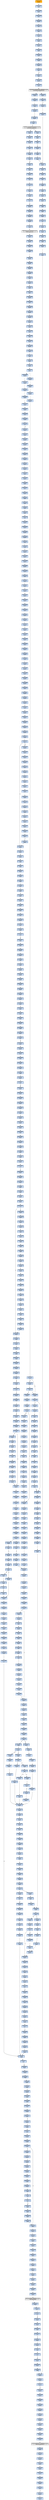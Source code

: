 strict digraph G {
	graph [bgcolor=transparent,
		name=G
	];
	node [color=lightsteelblue,
		fillcolor=lightsteelblue,
		shape=rectangle,
		style=filled
	];
	"0x0042a001"	[color=lightgrey,
		fillcolor=orange,
		label="0x0042a001
pusha"];
	"0x0042a002"	[label="0x0042a002
call"];
	"0x0042a001" -> "0x0042a002"	[color="#000000"];
	"0x0042a00a"	[label="0x0042a00a
popl"];
	"0x0042a002" -> "0x0042a00a"	[color="#000000"];
	"0x0042a00b"	[label="0x0042a00b
incl"];
	"0x0042a00a" -> "0x0042a00b"	[color="#000000"];
	"0x0042a00c"	[label="0x0042a00c
pushl"];
	"0x0042a00b" -> "0x0042a00c"	[color="#000000"];
	"0x0042a00d"	[label="0x0042a00d
ret"];
	"0x0042a00c" -> "0x0042a00d"	[color="#000000"];
	"0x0042a008"	[label="0x0042a008
jmp"];
	"0x0042a00d" -> "0x0042a008"	[color="#000000"];
	"0x0042a00e"	[label="0x0042a00e
call"];
	"0x0042a008" -> "0x0042a00e"	[color="#000000"];
	"0x0042a014"	[label="0x0042a014
popl"];
	"0x0042a00e" -> "0x0042a014"	[color="#000000"];
	"0x0042a015"	[label="0x0042a015
movl"];
	"0x0042a014" -> "0x0042a015"	[color="#000000"];
	"0x0042a01a"	[label="0x0042a01a
addl"];
	"0x0042a015" -> "0x0042a01a"	[color="#000000"];
	"0x0042a01c"	[label="0x0042a01c
subl"];
	"0x0042a01a" -> "0x0042a01c"	[color="#000000"];
	"0x0042a022"	[label="0x0042a022
cmpl"];
	"0x0042a01c" -> "0x0042a022"	[color="#000000"];
	"0x0042a029"	[label="0x0042a029
movl"];
	"0x0042a022" -> "0x0042a029"	[color="#000000"];
	"0x0042a02f"	[label="0x0042a02f
jne"];
	"0x0042a029" -> "0x0042a02f"	[color="#000000"];
	"0x0042a035"	[label="0x0042a035
leal"];
	"0x0042a02f" -> "0x0042a035"	[color="#000000",
		label=F];
	"0x0042a03b"	[label="0x0042a03b
pushl"];
	"0x0042a035" -> "0x0042a03b"	[color="#000000"];
	"0x0042a03c"	[label="0x0042a03c
call"];
	"0x0042a03b" -> "0x0042a03c"	[color="#000000"];
	GETMODULEHANDLEA_KERNEL32_DLL	[color=lightgrey,
		fillcolor=lightgrey,
		label="GETMODULEHANDLEA_KERNEL32_DLL
GETMODULEHANDLEA"];
	"0x0042a03c" -> GETMODULEHANDLEA_KERNEL32_DLL	[color="#000000"];
	"0x0042a042"	[label="0x0042a042
movl"];
	GETMODULEHANDLEA_KERNEL32_DLL -> "0x0042a042"	[color="#000000"];
	"0x0042a287"	[label="0x0042a287
testl"];
	GETMODULEHANDLEA_KERNEL32_DLL -> "0x0042a287"	[color="#000000"];
	"0x0042a048"	[label="0x0042a048
movl"];
	"0x0042a042" -> "0x0042a048"	[color="#000000"];
	"0x0042a04a"	[label="0x0042a04a
leal"];
	"0x0042a048" -> "0x0042a04a"	[color="#000000"];
	"0x0042a04d"	[label="0x0042a04d
pushl"];
	"0x0042a04a" -> "0x0042a04d"	[color="#000000"];
	"0x0042a04e"	[label="0x0042a04e
pushl"];
	"0x0042a04d" -> "0x0042a04e"	[color="#000000"];
	"0x0042a04f"	[label="0x0042a04f
call"];
	"0x0042a04e" -> "0x0042a04f"	[color="#000000"];
	GETPROCADDRESS_KERNEL32_DLL	[color=lightgrey,
		fillcolor=lightgrey,
		label="GETPROCADDRESS_KERNEL32_DLL
GETPROCADDRESS"];
	"0x0042a04f" -> GETPROCADDRESS_KERNEL32_DLL	[color="#000000"];
	"0x0042a055"	[label="0x0042a055
stosl"];
	GETPROCADDRESS_KERNEL32_DLL -> "0x0042a055"	[color="#000000"];
	"0x0042a2ee"	[label="0x0042a2ee
testl"];
	GETPROCADDRESS_KERNEL32_DLL -> "0x0042a2ee"	[color="#000000"];
	"0x0042a056"	[label="0x0042a056
movb"];
	"0x0042a055" -> "0x0042a056"	[color="#000000"];
	"0x0042a058"	[label="0x0042a058
scasb"];
	"0x0042a056" -> "0x0042a058"	[color="#000000"];
	"0x0042a059"	[label="0x0042a059
jne"];
	"0x0042a058" -> "0x0042a059"	[color="#000000"];
	"0x0042a05b"	[label="0x0042a05b
cmpb"];
	"0x0042a059" -> "0x0042a05b"	[color="#000000",
		label=F];
	"0x0042a05d"	[label="0x0042a05d
jne"];
	"0x0042a05b" -> "0x0042a05d"	[color="#000000"];
	"0x0042a05f"	[label="0x0042a05f
leal"];
	"0x0042a05d" -> "0x0042a05f"	[color="#000000",
		label=F];
	"0x0042a062"	[label="0x0042a062
jmp"];
	"0x0042a05f" -> "0x0042a062"	[color="#000000"];
	"0x0042a08d"	[label="0x0042a08d
movl"];
	"0x0042a062" -> "0x0042a08d"	[color="#000000"];
	"0x0042a093"	[label="0x0042a093
orl"];
	"0x0042a08d" -> "0x0042a093"	[color="#000000"];
	"0x0042a095"	[label="0x0042a095
je"];
	"0x0042a093" -> "0x0042a095"	[color="#000000"];
	"0x0042a0a1"	[label="0x0042a0a1
leal"];
	"0x0042a095" -> "0x0042a0a1"	[color="#000000",
		label=T];
	"0x0042a0a7"	[label="0x0042a0a7
cmpl"];
	"0x0042a0a1" -> "0x0042a0a7"	[color="#000000"];
	"0x0042a0aa"	[label="0x0042a0aa
je"];
	"0x0042a0a7" -> "0x0042a0aa"	[color="#000000"];
	"0x0042a0b0"	[label="0x0042a0b0
pushl"];
	"0x0042a0aa" -> "0x0042a0b0"	[color="#000000",
		label=F];
	"0x0042a0b2"	[label="0x0042a0b2
pushl"];
	"0x0042a0b0" -> "0x0042a0b2"	[color="#000000"];
	"0x0042a0b7"	[label="0x0042a0b7
pushl"];
	"0x0042a0b2" -> "0x0042a0b7"	[color="#000000"];
	"0x0042a0bc"	[label="0x0042a0bc
pushl"];
	"0x0042a0b7" -> "0x0042a0bc"	[color="#000000"];
	"0x0042a0be"	[label="0x0042a0be
call"];
	"0x0042a0bc" -> "0x0042a0be"	[color="#000000"];
	VIRTUALALLOC_KERNEL32_DLL	[color=lightgrey,
		fillcolor=lightgrey,
		label="VIRTUALALLOC_KERNEL32_DLL
VIRTUALALLOC"];
	"0x0042a0be" -> VIRTUALALLOC_KERNEL32_DLL	[color="#000000"];
	"0x0042a0e2"	[label="0x0042a0e2
movl"];
	VIRTUALALLOC_KERNEL32_DLL -> "0x0042a0e2"	[color="#000000"];
	"0x0042a0e8"	[label="0x0042a0e8
pushl"];
	"0x0042a0e2" -> "0x0042a0e8"	[color="#000000"];
	"0x0042a0e9"	[label="0x0042a0e9
movl"];
	"0x0042a0e8" -> "0x0042a0e9"	[color="#000000"];
	"0x0042a0eb"	[label="0x0042a0eb
addl"];
	"0x0042a0e9" -> "0x0042a0eb"	[color="#000000"];
	"0x0042a0f1"	[label="0x0042a0f1
pushl"];
	"0x0042a0eb" -> "0x0042a0f1"	[color="#000000"];
	"0x0042a0f7"	[label="0x0042a0f7
pushl"];
	"0x0042a0f1" -> "0x0042a0f7"	[color="#000000"];
	"0x0042a0fa"	[label="0x0042a0fa
pushl"];
	"0x0042a0f7" -> "0x0042a0fa"	[color="#000000"];
	"0x0042a0fb"	[label="0x0042a0fb
pushl"];
	"0x0042a0fa" -> "0x0042a0fb"	[color="#000000"];
	"0x0042a0fc"	[label="0x0042a0fc
call"];
	"0x0042a0fb" -> "0x0042a0fc"	[color="#000000"];
	"0x0042a6c8"	[label="0x0042a6c8
movl"];
	"0x0042a0fc" -> "0x0042a6c8"	[color="#000000"];
	"0x0042a6cc"	[label="0x0042a6cc
subl"];
	"0x0042a6c8" -> "0x0042a6cc"	[color="#000000"];
	"0x0042a6d2"	[label="0x0042a6d2
leal"];
	"0x0042a6cc" -> "0x0042a6d2"	[color="#000000"];
	"0x0042a6d6"	[label="0x0042a6d6
pushl"];
	"0x0042a6d2" -> "0x0042a6d6"	[color="#000000"];
	"0x0042a6d7"	[label="0x0042a6d7
call"];
	"0x0042a6d6" -> "0x0042a6d7"	[color="#000000"];
	"0x0042aa84"	[label="0x0042aa84
pushl"];
	"0x0042a6d7" -> "0x0042aa84"	[color="#000000"];
	"0x0042aa85"	[label="0x0042aa85
pushl"];
	"0x0042aa84" -> "0x0042aa85"	[color="#000000"];
	"0x0042aa86"	[label="0x0042aa86
pushl"];
	"0x0042aa85" -> "0x0042aa86"	[color="#000000"];
	"0x0042aa87"	[label="0x0042aa87
movl"];
	"0x0042aa86" -> "0x0042aa87"	[color="#000000"];
	"0x0042aa89"	[label="0x0042aa89
xorl"];
	"0x0042aa87" -> "0x0042aa89"	[color="#000000"];
	"0x0042aa8b"	[label="0x0042aa8b
xorl"];
	"0x0042aa89" -> "0x0042aa8b"	[color="#000000"];
	"0x0042aa8d"	[label="0x0042aa8d
leal"];
	"0x0042aa8b" -> "0x0042aa8d"	[color="#000000"];
	"0x0042aa93"	[label="0x0042aa93
movl"];
	"0x0042aa8d" -> "0x0042aa93"	[color="#000000"];
	"0x0042aa95"	[label="0x0042aa95
pushl"];
	"0x0042aa93" -> "0x0042aa95"	[color="#000000"];
	"0x0042aa96"	[label="0x0042aa96
call"];
	"0x0042aa95" -> "0x0042aa96"	[color="#000000"];
	"0x0042acf2"	[label="0x0042acf2
call"];
	"0x0042aa96" -> "0x0042acf2"	[color="#000000"];
	"0x0042acf8"	[label="0x0042acf8
popl"];
	"0x0042acf2" -> "0x0042acf8"	[color="#000000"];
	"0x0042acf9"	[label="0x0042acf9
subl"];
	"0x0042acf8" -> "0x0042acf9"	[color="#000000"];
	"0x0042acff"	[label="0x0042acff
ret"];
	"0x0042acf9" -> "0x0042acff"	[color="#000000"];
	"0x0042aa9b"	[label="0x0042aa9b
movb"];
	"0x0042acff" -> "0x0042aa9b"	[color="#000000"];
	"0x0042ae18"	[label="0x0042ae18
movb"];
	"0x0042acff" -> "0x0042ae18"	[color="#000000"];
	"0x0042aaa2"	[label="0x0042aaa2
popl"];
	"0x0042aa9b" -> "0x0042aaa2"	[color="#000000"];
	"0x0042aaa3"	[label="0x0042aaa3
movl"];
	"0x0042aaa2" -> "0x0042aaa3"	[color="#000000"];
	"0x0042aaa8"	[label="0x0042aaa8
addl"];
	"0x0042aaa3" -> "0x0042aaa8"	[color="#000000"];
	"0x0042aaab"	[label="0x0042aaab
shll"];
	"0x0042aaa8" -> "0x0042aaab"	[color="#000000"];
	"0x0042aaad"	[label="0x0042aaad
addl"];
	"0x0042aaab" -> "0x0042aaad"	[color="#000000"];
	"0x0042aaaf"	[label="0x0042aaaf
incl"];
	"0x0042aaad" -> "0x0042aaaf"	[color="#000000"];
	"0x0042aab0"	[label="0x0042aab0
cmpl"];
	"0x0042aaaf" -> "0x0042aab0"	[color="#000000"];
	"0x0042aab3"	[label="0x0042aab3
jb"];
	"0x0042aab0" -> "0x0042aab3"	[color="#000000"];
	"0x0042aab5"	[label="0x0042aab5
movl"];
	"0x0042aab3" -> "0x0042aab5"	[color="#000000",
		label=F];
	"0x0042aab9"	[label="0x0042aab9
leal"];
	"0x0042aab5" -> "0x0042aab9"	[color="#000000"];
	"0x0042aabc"	[label="0x0042aabc
pushl"];
	"0x0042aab9" -> "0x0042aabc"	[color="#000000"];
	"0x0042aabd"	[label="0x0042aabd
pushl"];
	"0x0042aabc" -> "0x0042aabd"	[color="#000000"];
	"0x0042aac2"	[label="0x0042aac2
call"];
	"0x0042aabd" -> "0x0042aac2"	[color="#000000"];
	"0x0042a80f"	[label="0x0042a80f
movl"];
	"0x0042aac2" -> "0x0042a80f"	[color="#000000"];
	"0x0042a813"	[label="0x0042a813
movl"];
	"0x0042a80f" -> "0x0042a813"	[color="#000000"];
	"0x0042a817"	[label="0x0042a817
movl"];
	"0x0042a813" -> "0x0042a817"	[color="#000000"];
	"0x0042a81d"	[label="0x0042a81d
movl"];
	"0x0042a817" -> "0x0042a81d"	[color="#000000"];
	"0x0042a823"	[label="0x0042a823
leal"];
	"0x0042a81d" -> "0x0042a823"	[color="#000000"];
	"0x0042a826"	[label="0x0042a826
movl"];
	"0x0042a823" -> "0x0042a826"	[color="#000000"];
	"0x0042a82c"	[label="0x0042a82c
addl"];
	"0x0042a826" -> "0x0042a82c"	[color="#000000"];
	"0x0042a831"	[label="0x0042a831
ret"];
	"0x0042a82c" -> "0x0042a831"	[color="#000000"];
	"0x0042aaf1"	[label="0x0042aaf1
movl"];
	"0x0042a831" -> "0x0042aaf1"	[color="#000000"];
	"0x0042aaf7"	[label="0x0042aaf7
popl"];
	"0x0042aaf1" -> "0x0042aaf7"	[color="#000000"];
	"0x0042aaf8"	[label="0x0042aaf8
popl"];
	"0x0042aaf7" -> "0x0042aaf8"	[color="#000000"];
	"0x0042aaf9"	[label="0x0042aaf9
addl"];
	"0x0042aaf8" -> "0x0042aaf9"	[color="#000000"];
	"0x0042aafe"	[label="0x0042aafe
popl"];
	"0x0042aaf9" -> "0x0042aafe"	[color="#000000"];
	"0x0042aaff"	[label="0x0042aaff
ret"];
	"0x0042aafe" -> "0x0042aaff"	[color="#000000"];
	"0x0042a6dc"	[label="0x0042a6dc
movl"];
	"0x0042aaff" -> "0x0042a6dc"	[color="#000000"];
	"0x0042a6e3"	[label="0x0042a6e3
movl"];
	"0x0042a6dc" -> "0x0042a6e3"	[color="#000000"];
	"0x0042a6ea"	[label="0x0042a6ea
pushl"];
	"0x0042a6e3" -> "0x0042a6ea"	[color="#000000"];
	"0x0042a6eb"	[label="0x0042a6eb
pushl"];
	"0x0042a6ea" -> "0x0042a6eb"	[color="#000000"];
	"0x0042a6ec"	[label="0x0042a6ec
leal"];
	"0x0042a6eb" -> "0x0042a6ec"	[color="#000000"];
	"0x0042a6f0"	[label="0x0042a6f0
call"];
	"0x0042a6ec" -> "0x0042a6f0"	[color="#000000"];
	"0x0042ab02"	[label="0x0042ab02
movl"];
	"0x0042a6f0" -> "0x0042ab02"	[color="#000000"];
	"0x0042ab06"	[label="0x0042ab06
movl"];
	"0x0042ab02" -> "0x0042ab06"	[color="#000000"];
	"0x0042ab08"	[label="0x0042ab08
movl"];
	"0x0042ab06" -> "0x0042ab08"	[color="#000000"];
	"0x0042ab0c"	[label="0x0042ab0c
pushl"];
	"0x0042ab08" -> "0x0042ab0c"	[color="#000000"];
	"0x0042ab0d"	[label="0x0042ab0d
movl"];
	"0x0042ab0c" -> "0x0042ab0d"	[color="#000000"];
	"0x0042ab0f"	[label="0x0042ab0f
leal"];
	"0x0042ab0d" -> "0x0042ab0f"	[color="#000000"];
	"0x0042ab12"	[label="0x0042ab12
movl"];
	"0x0042ab0f" -> "0x0042ab12"	[color="#000000"];
	"0x0042ab14"	[label="0x0042ab14
movl"];
	"0x0042ab12" -> "0x0042ab14"	[color="#000000"];
	"0x0042ab1b"	[label="0x0042ab1b
movl"];
	"0x0042ab14" -> "0x0042ab1b"	[color="#000000"];
	"0x0042ab1e"	[label="0x0042ab1e
movl"];
	"0x0042ab1b" -> "0x0042ab1e"	[color="#000000"];
	"0x0042ab24"	[label="0x0042ab24
movl"];
	"0x0042ab1e" -> "0x0042ab24"	[color="#000000"];
	"0x0042ab2a"	[label="0x0042ab2a
movl"];
	"0x0042ab24" -> "0x0042ab2a"	[color="#000000"];
	"0x0042ab30"	[label="0x0042ab30
xorl"];
	"0x0042ab2a" -> "0x0042ab30"	[color="#000000"];
	"0x0042ab32"	[label="0x0042ab32
movl"];
	"0x0042ab30" -> "0x0042ab32"	[color="#000000"];
	"0x0042ab37"	[label="0x0042ab37
movl"];
	"0x0042ab32" -> "0x0042ab37"	[color="#000000"];
	"0x0042ab3d"	[label="0x0042ab3d
movl"];
	"0x0042ab37" -> "0x0042ab3d"	[color="#000000"];
	"0x0042ab43"	[label="0x0042ab43
movl"];
	"0x0042ab3d" -> "0x0042ab43"	[color="#000000"];
	"0x0042ab49"	[label="0x0042ab49
movl"];
	"0x0042ab43" -> "0x0042ab49"	[color="#000000"];
	"0x0042ab4f"	[label="0x0042ab4f
movl"];
	"0x0042ab49" -> "0x0042ab4f"	[color="#000000"];
	"0x0042ab55"	[label="0x0042ab55
repz"];
	"0x0042ab4f" -> "0x0042ab55"	[color="#000000"];
	"0x0042ab57"	[label="0x0042ab57
movl"];
	"0x0042ab55" -> "0x0042ab57"	[color="#000000"];
	"0x0042ab59"	[label="0x0042ab59
stosb"];
	"0x0042ab57" -> "0x0042ab59"	[color="#000000"];
	"0x0042ab5a"	[label="0x0042ab5a
call"];
	"0x0042ab59" -> "0x0042ab5a"	[color="#000000"];
	"0x0042ab63"	[label="0x0042ab63
subl"];
	"0x0042ab5a" -> "0x0042ab63"	[color="#000000"];
	"0x0042ab69"	[label="0x0042ab69
pushl"];
	"0x0042ab63" -> "0x0042ab69"	[color="#000000"];
	"0x0042ab6a"	[label="0x0042ab6a
movl"];
	"0x0042ab69" -> "0x0042ab6a"	[color="#000000"];
	"0x0042ab6c"	[label="0x0042ab6c
pushl"];
	"0x0042ab6a" -> "0x0042ab6c"	[color="#000000"];
	"0x0042ab6d"	[label="0x0042ab6d
pushl"];
	"0x0042ab6c" -> "0x0042ab6d"	[color="#000000"];
	"0x0042ab6e"	[label="0x0042ab6e
leal"];
	"0x0042ab6d" -> "0x0042ab6e"	[color="#000000"];
	"0x0042ab71"	[label="0x0042ab71
pushl"];
	"0x0042ab6e" -> "0x0042ab71"	[color="#000000"];
	"0x0042ab72"	[label="0x0042ab72
pushl"];
	"0x0042ab71" -> "0x0042ab72"	[color="#000000"];
	"0x0042ab74"	[label="0x0042ab74
movl"];
	"0x0042ab72" -> "0x0042ab74"	[color="#000000"];
	"0x0042ab76"	[label="0x0042ab76
call"];
	"0x0042ab74" -> "0x0042ab76"	[color="#000000"];
	"0x0042a7a4"	[label="0x0042a7a4
pushl"];
	"0x0042ab76" -> "0x0042a7a4"	[color="#000000"];
	"0x0042a7a5"	[label="0x0042a7a5
movl"];
	"0x0042a7a4" -> "0x0042a7a5"	[color="#000000"];
	"0x0042a7a7"	[label="0x0042a7a7
pushl"];
	"0x0042a7a5" -> "0x0042a7a7"	[color="#000000"];
	"0x0042a7a8"	[label="0x0042a7a8
movl"];
	"0x0042a7a7" -> "0x0042a7a8"	[color="#000000"];
	"0x0042a7ad"	[label="0x0042a7ad
pushl"];
	"0x0042a7a8" -> "0x0042a7ad"	[color="#000000"];
	"0x0042a7ae"	[label="0x0042a7ae
cmpl"];
	"0x0042a7ad" -> "0x0042a7ae"	[color="#000000"];
	"0x0042a7b1"	[label="0x0042a7b1
jb"];
	"0x0042a7ae" -> "0x0042a7b1"	[color="#000000"];
	"0x0042a7b3"	[label="0x0042a7b3
pushl"];
	"0x0042a7b1" -> "0x0042a7b3"	[color="#000000",
		label=F];
	"0x0042a7e8"	[label="0x0042a7e8
movl"];
	"0x0042a7b1" -> "0x0042a7e8"	[color="#000000",
		label=T];
	"0x0042a7b4"	[label="0x0042a7b4
movl"];
	"0x0042a7b3" -> "0x0042a7b4"	[color="#000000"];
	"0x0042a7b9"	[label="0x0042a7b9
movl"];
	"0x0042a7b4" -> "0x0042a7b9"	[color="#000000"];
	"0x0042a7bb"	[label="0x0042a7bb
movb"];
	"0x0042a7b9" -> "0x0042a7bb"	[color="#000000"];
	"0x0042a7bd"	[label="0x0042a7bd
incl"];
	"0x0042a7bb" -> "0x0042a7bd"	[color="#000000"];
	"0x0042a7be"	[label="0x0042a7be
movb"];
	"0x0042a7bd" -> "0x0042a7be"	[color="#000000"];
	"0x0042a7c2"	[label="0x0042a7c2
movl"];
	"0x0042a7be" -> "0x0042a7c2"	[color="#000000"];
	"0x0042a7c4"	[label="0x0042a7c4
movl"];
	"0x0042a7c2" -> "0x0042a7c4"	[color="#000000"];
	"0x0042a7c7"	[label="0x0042a7c7
movl"];
	"0x0042a7c4" -> "0x0042a7c7"	[color="#000000"];
	"0x0042a7cb"	[label="0x0042a7cb
shll"];
	"0x0042a7c7" -> "0x0042a7cb"	[color="#000000"];
	"0x0042a7ce"	[label="0x0042a7ce
andl"];
	"0x0042a7cb" -> "0x0042a7ce"	[color="#000000"];
	"0x0042a7d4"	[label="0x0042a7d4
orl"];
	"0x0042a7ce" -> "0x0042a7d4"	[color="#000000"];
	"0x0042a7d6"	[label="0x0042a7d6
movl"];
	"0x0042a7d4" -> "0x0042a7d6"	[color="#000000"];
	"0x0042a7d9"	[label="0x0042a7d9
addl"];
	"0x0042a7d6" -> "0x0042a7d9"	[color="#000000"];
	"0x0042a7db"	[label="0x0042a7db
movl"];
	"0x0042a7d9" -> "0x0042a7db"	[color="#000000"];
	"0x0042a7de"	[label="0x0042a7de
movl"];
	"0x0042a7db" -> "0x0042a7de"	[color="#000000"];
	"0x0042a7e0"	[label="0x0042a7e0
movl"];
	"0x0042a7de" -> "0x0042a7e0"	[color="#000000"];
	"0x0042a7e3"	[label="0x0042a7e3
cmpl"];
	"0x0042a7e0" -> "0x0042a7e3"	[color="#000000"];
	"0x0042a7e5"	[label="0x0042a7e5
jae"];
	"0x0042a7e3" -> "0x0042a7e5"	[color="#000000"];
	"0x0042a7e7"	[label="0x0042a7e7
popl"];
	"0x0042a7e5" -> "0x0042a7e7"	[color="#000000",
		label=F];
	"0x0042a7e7" -> "0x0042a7e8"	[color="#000000"];
	"0x0042a7eb"	[label="0x0042a7eb
movl"];
	"0x0042a7e8" -> "0x0042a7eb"	[color="#000000"];
	"0x0042a7ee"	[label="0x0042a7ee
movl"];
	"0x0042a7eb" -> "0x0042a7ee"	[color="#000000"];
	"0x0042a7f2"	[label="0x0042a7f2
subl"];
	"0x0042a7ee" -> "0x0042a7f2"	[color="#000000"];
	"0x0042a7f4"	[label="0x0042a7f4
shrl"];
	"0x0042a7f2" -> "0x0042a7f4"	[color="#000000"];
	"0x0042a7f6"	[label="0x0042a7f6
movl"];
	"0x0042a7f4" -> "0x0042a7f6"	[color="#000000"];
	"0x0042a7fb"	[label="0x0042a7fb
subl"];
	"0x0042a7f6" -> "0x0042a7fb"	[color="#000000"];
	"0x0042a7fd"	[label="0x0042a7fd
andl"];
	"0x0042a7fb" -> "0x0042a7fd"	[color="#000000"];
	"0x0042a802"	[label="0x0042a802
shrl"];
	"0x0042a7fd" -> "0x0042a802"	[color="#000000"];
	"0x0042a804"	[label="0x0042a804
addl"];
	"0x0042a802" -> "0x0042a804"	[color="#000000"];
	"0x0042a806"	[label="0x0042a806
popl"];
	"0x0042a804" -> "0x0042a806"	[color="#000000"];
	"0x0042a807"	[label="0x0042a807
movl"];
	"0x0042a806" -> "0x0042a807"	[color="#000000"];
	"0x0042a80a"	[label="0x0042a80a
popl"];
	"0x0042a807" -> "0x0042a80a"	[color="#000000"];
	"0x0042a80b"	[label="0x0042a80b
popl"];
	"0x0042a80a" -> "0x0042a80b"	[color="#000000"];
	"0x0042a80c"	[label="0x0042a80c
ret"];
	"0x0042a80b" -> "0x0042a80c"	[color="#000000"];
	"0x0042ab98"	[label="0x0042ab98
movb"];
	"0x0042a80c" -> "0x0042ab98"	[color="#000000"];
	"0x0042ab9c"	[label="0x0042ab9c
incl"];
	"0x0042ab98" -> "0x0042ab9c"	[color="#000000"];
	"0x0042ab9d"	[label="0x0042ab9d
cmpl"];
	"0x0042ab9c" -> "0x0042ab9d"	[color="#000000"];
	"0x0042aba0"	[label="0x0042aba0
jb"];
	"0x0042ab9d" -> "0x0042aba0"	[color="#000000"];
	"0x0042aba2"	[label="0x0042aba2
leal"];
	"0x0042aba0" -> "0x0042aba2"	[color="#000000",
		label=F];
	"0x0042aba8"	[label="0x0042aba8
leal"];
	"0x0042aba2" -> "0x0042aba8"	[color="#000000"];
	"0x0042abac"	[label="0x0042abac
pushl"];
	"0x0042aba8" -> "0x0042abac"	[color="#000000"];
	"0x0042abad"	[label="0x0042abad
movl"];
	"0x0042abac" -> "0x0042abad"	[color="#000000"];
	"0x0042abaf"	[label="0x0042abaf
call"];
	"0x0042abad" -> "0x0042abaf"	[color="#000000"];
	"0x0042a834"	[label="0x0042a834
subl"];
	"0x0042abaf" -> "0x0042a834"	[color="#000000"];
	"0x0042a83a"	[label="0x0042a83a
pushl"];
	"0x0042a834" -> "0x0042a83a"	[color="#000000"];
	"0x0042a83b"	[label="0x0042a83b
pushl"];
	"0x0042a83a" -> "0x0042a83b"	[color="#000000"];
	"0x0042a83c"	[label="0x0042a83c
pushl"];
	"0x0042a83b" -> "0x0042a83c"	[color="#000000"];
	"0x0042a83d"	[label="0x0042a83d
movl"];
	"0x0042a83c" -> "0x0042a83d"	[color="#000000"];
	"0x0042a83f"	[label="0x0042a83f
pushl"];
	"0x0042a83d" -> "0x0042a83f"	[color="#000000"];
	"0x0042a840"	[label="0x0042a840
movl"];
	"0x0042a83f" -> "0x0042a840"	[color="#000000"];
	"0x0042a845"	[label="0x0042a845
movl"];
	"0x0042a840" -> "0x0042a845"	[color="#000000"];
	"0x0042a84b"	[label="0x0042a84b
xorl"];
	"0x0042a845" -> "0x0042a84b"	[color="#000000"];
	"0x0042a84d"	[label="0x0042a84d
leal"];
	"0x0042a84b" -> "0x0042a84d"	[color="#000000"];
	"0x0042a851"	[label="0x0042a851
xorl"];
	"0x0042a84d" -> "0x0042a851"	[color="#000000"];
	"0x0042a853"	[label="0x0042a853
repz"];
	"0x0042a851" -> "0x0042a853"	[color="#000000"];
	"0x0042a855"	[label="0x0042a855
movl"];
	"0x0042a853" -> "0x0042a855"	[color="#000000"];
	"0x0042a85c"	[label="0x0042a85c
cmpl"];
	"0x0042a855" -> "0x0042a85c"	[color="#000000"];
	"0x0042a85e"	[label="0x0042a85e
movl"];
	"0x0042a85c" -> "0x0042a85e"	[color="#000000"];
	"0x0042a862"	[label="0x0042a862
jbe"];
	"0x0042a85e" -> "0x0042a862"	[color="#000000"];
	"0x0042a864"	[label="0x0042a864
xorl"];
	"0x0042a862" -> "0x0042a864"	[color="#000000",
		label=F];
	"0x0042a866"	[label="0x0042a866
movb"];
	"0x0042a864" -> "0x0042a866"	[color="#000000"];
	"0x0042a869"	[label="0x0042a869
movl"];
	"0x0042a866" -> "0x0042a869"	[color="#000000"];
	"0x0042a86d"	[label="0x0042a86d
leal"];
	"0x0042a869" -> "0x0042a86d"	[color="#000000"];
	"0x0042a871"	[label="0x0042a871
incl"];
	"0x0042a86d" -> "0x0042a871"	[color="#000000"];
	"0x0042a872"	[label="0x0042a872
incl"];
	"0x0042a871" -> "0x0042a872"	[color="#000000"];
	"0x0042a873"	[label="0x0042a873
cmpl"];
	"0x0042a872" -> "0x0042a873"	[color="#000000"];
	"0x0042a875"	[label="0x0042a875
movl"];
	"0x0042a873" -> "0x0042a875"	[color="#000000"];
	"0x0042a877"	[label="0x0042a877
jb"];
	"0x0042a875" -> "0x0042a877"	[color="#000000"];
	"0x0042a879"	[label="0x0042a879
movl"];
	"0x0042a877" -> "0x0042a879"	[color="#000000",
		label=F];
	"0x0042a87e"	[label="0x0042a87e
movl"];
	"0x0042a879" -> "0x0042a87e"	[color="#000000"];
	"0x0042a882"	[label="0x0042a882
movl"];
	"0x0042a87e" -> "0x0042a882"	[color="#000000"];
	"0x0042a885"	[label="0x0042a885
movl"];
	"0x0042a882" -> "0x0042a885"	[color="#000000"];
	"0x0042a888"	[label="0x0042a888
movl"];
	"0x0042a885" -> "0x0042a888"	[color="#000000"];
	"0x0042a88c"	[label="0x0042a88c
xorl"];
	"0x0042a888" -> "0x0042a88c"	[color="#000000"];
	"0x0042a88e"	[label="0x0042a88e
movl"];
	"0x0042a88c" -> "0x0042a88e"	[color="#000000"];
	"0x0042a892"	[label="0x0042a892
movl"];
	"0x0042a88e" -> "0x0042a892"	[color="#000000"];
	"0x0042a89a"	[label="0x0042a89a
movl"];
	"0x0042a892" -> "0x0042a89a"	[color="#000000"];
	"0x0042a89e"	[label="0x0042a89e
leal"];
	"0x0042a89a" -> "0x0042a89e"	[color="#000000"];
	"0x0042a8a1"	[label="0x0042a8a1
movl"];
	"0x0042a89e" -> "0x0042a8a1"	[color="#000000"];
	"0x0042a8a5"	[label="0x0042a8a5
movl"];
	"0x0042a8a1" -> "0x0042a8a5"	[color="#000000"];
	"0x0042a8a9"	[label="0x0042a8a9
shll"];
	"0x0042a8a5" -> "0x0042a8a9"	[color="#000000"];
	"0x0042a8ab"	[label="0x0042a8ab
addl"];
	"0x0042a8a9" -> "0x0042a8ab"	[color="#000000"];
	"0x0042a8ad"	[label="0x0042a8ad
cmpl"];
	"0x0042a8ab" -> "0x0042a8ad"	[color="#000000"];
	"0x0042a8b3"	[label="0x0042a8b3
movl"];
	"0x0042a8ad" -> "0x0042a8b3"	[color="#000000"];
	"0x0042a8b7"	[label="0x0042a8b7
ja"];
	"0x0042a8b3" -> "0x0042a8b7"	[color="#000000"];
	"0x0042a8bd"	[label="0x0042a8bd
movl"];
	"0x0042a8b7" -> "0x0042a8bd"	[color="#000000",
		label=F];
	"0x0042a8c1"	[label="0x0042a8c1
movl"];
	"0x0042a8bd" -> "0x0042a8c1"	[color="#000000"];
	"0x0042a8c4"	[label="0x0042a8c4
movl"];
	"0x0042a8c1" -> "0x0042a8c4"	[color="#000000"];
	"0x0042a8c7"	[label="0x0042a8c7
addl"];
	"0x0042a8c4" -> "0x0042a8c7"	[color="#000000"];
	"0x0042a8c9"	[label="0x0042a8c9
cmpl"];
	"0x0042a8c7" -> "0x0042a8c9"	[color="#000000"];
	"0x0042a8cc"	[label="0x0042a8cc
movl"];
	"0x0042a8c9" -> "0x0042a8cc"	[color="#000000"];
	"0x0042a8cf"	[label="0x0042a8cf
movl"];
	"0x0042a8cc" -> "0x0042a8cf"	[color="#000000"];
	"0x0042a8d3"	[label="0x0042a8d3
jl"];
	"0x0042a8cf" -> "0x0042a8d3"	[color="#000000"];
	"0x0042a8d5"	[label="0x0042a8d5
movl"];
	"0x0042a8d3" -> "0x0042a8d5"	[color="#000000",
		label=F];
	"0x0042a922"	[label="0x0042a922
movl"];
	"0x0042a8d3" -> "0x0042a922"	[color="#000000",
		label=T];
	"0x0042a8d8"	[label="0x0042a8d8
movl"];
	"0x0042a8d5" -> "0x0042a8d8"	[color="#000000"];
	"0x0042a8dc"	[label="0x0042a8dc
movl"];
	"0x0042a8d8" -> "0x0042a8dc"	[color="#000000"];
	"0x0042a8e0"	[label="0x0042a8e0
movl"];
	"0x0042a8dc" -> "0x0042a8e0"	[color="#000000"];
	"0x0042a8e6"	[label="0x0042a8e6
shrl"];
	"0x0042a8e0" -> "0x0042a8e6"	[color="#000000"];
	"0x0042a8e9"	[label="0x0042a8e9
movl"];
	"0x0042a8e6" -> "0x0042a8e9"	[color="#000000"];
	"0x0042a8eb"	[label="0x0042a8eb
andl"];
	"0x0042a8e9" -> "0x0042a8eb"	[color="#000000"];
	"0x0042a8f0"	[label="0x0042a8f0
subl"];
	"0x0042a8eb" -> "0x0042a8f0"	[color="#000000"];
	"0x0042a8f2"	[label="0x0042a8f2
addl"];
	"0x0042a8f0" -> "0x0042a8f2"	[color="#000000"];
	"0x0042a8f4"	[label="0x0042a8f4
movb"];
	"0x0042a8f2" -> "0x0042a8f4"	[color="#000000"];
	"0x0042a8f6"	[label="0x0042a8f6
movl"];
	"0x0042a8f4" -> "0x0042a8f6"	[color="#000000"];
	"0x0042a8f8"	[label="0x0042a8f8
movb"];
	"0x0042a8f6" -> "0x0042a8f8"	[color="#000000"];
	"0x0042a8fa"	[label="0x0042a8fa
movl"];
	"0x0042a8f8" -> "0x0042a8fa"	[color="#000000"];
	"0x0042a8fe"	[label="0x0042a8fe
movl"];
	"0x0042a8fa" -> "0x0042a8fe"	[color="#000000"];
	"0x0042a900"	[label="0x0042a900
movl"];
	"0x0042a8fe" -> "0x0042a900"	[color="#000000"];
	"0x0042a904"	[label="0x0042a904
shll"];
	"0x0042a900" -> "0x0042a904"	[color="#000000"];
	"0x0042a907"	[label="0x0042a907
movw"];
	"0x0042a904" -> "0x0042a907"	[color="#000000"];
	"0x0042a90a"	[label="0x0042a90a
shrl"];
	"0x0042a907" -> "0x0042a90a"	[color="#000000"];
	"0x0042a90d"	[label="0x0042a90d
repz"];
	"0x0042a90a" -> "0x0042a90d"	[color="#000000"];
	"0x0042a90f"	[label="0x0042a90f
movl"];
	"0x0042a90d" -> "0x0042a90f"	[color="#000000"];
	"0x0042a911"	[label="0x0042a911
movl"];
	"0x0042a90f" -> "0x0042a911"	[color="#000000"];
	"0x0042a915"	[label="0x0042a915
andl"];
	"0x0042a911" -> "0x0042a915"	[color="#000000"];
	"0x0042a918"	[label="0x0042a918
repz"];
	"0x0042a915" -> "0x0042a918"	[color="#000000"];
	"0x0042a91a"	[label="0x0042a91a
movl"];
	"0x0042a918" -> "0x0042a91a"	[color="#000000"];
	"0x0042a91e"	[label="0x0042a91e
movl"];
	"0x0042a91a" -> "0x0042a91e"	[color="#000000"];
	"0x0042a91e" -> "0x0042a922"	[color="#000000"];
	"0x0042a926"	[label="0x0042a926
addl"];
	"0x0042a922" -> "0x0042a926"	[color="#000000"];
	"0x0042a929"	[label="0x0042a929
incl"];
	"0x0042a926" -> "0x0042a929"	[color="#000000"];
	"0x0042a92a"	[label="0x0042a92a
decl"];
	"0x0042a929" -> "0x0042a92a"	[color="#000000"];
	"0x0042a92b"	[label="0x0042a92b
addl"];
	"0x0042a92a" -> "0x0042a92b"	[color="#000000"];
	"0x0042a92e"	[label="0x0042a92e
cmpl"];
	"0x0042a92b" -> "0x0042a92e"	[color="#000000"];
	"0x0042a931"	[label="0x0042a931
movl"];
	"0x0042a92e" -> "0x0042a931"	[color="#000000"];
	"0x0042a935"	[label="0x0042a935
movl"];
	"0x0042a931" -> "0x0042a935"	[color="#000000"];
	"0x0042a939"	[label="0x0042a939
movl"];
	"0x0042a935" -> "0x0042a939"	[color="#000000"];
	"0x0042a93d"	[label="0x0042a93d
jge"];
	"0x0042a939" -> "0x0042a93d"	[color="#000000"];
	"0x0042a943"	[label="0x0042a943
cmpl"];
	"0x0042a93d" -> "0x0042a943"	[color="#000000",
		label=F];
	"0x0042a949"	[label="0x0042a949
je"];
	"0x0042a943" -> "0x0042a949"	[color="#000000"];
	"0x0042a95a"	[label="0x0042a95a
movl"];
	"0x0042a949" -> "0x0042a95a"	[color="#000000",
		label=T];
	"0x0042a960"	[label="0x0042a960
xorl"];
	"0x0042a95a" -> "0x0042a960"	[color="#000000"];
	"0x0042a962"	[label="0x0042a962
testl"];
	"0x0042a960" -> "0x0042a962"	[color="#000000"];
	"0x0042a964"	[label="0x0042a964
jbe"];
	"0x0042a962" -> "0x0042a964"	[color="#000000"];
	"0x0042a966"	[label="0x0042a966
movl"];
	"0x0042a964" -> "0x0042a966"	[color="#000000",
		label=F];
	"0x0042a96d"	[label="0x0042a96d
movb"];
	"0x0042a966" -> "0x0042a96d"	[color="#000000"];
	"0x0042a970"	[label="0x0042a970
testb"];
	"0x0042a96d" -> "0x0042a970"	[color="#000000"];
	"0x0042a972"	[label="0x0042a972
je"];
	"0x0042a970" -> "0x0042a972"	[color="#000000"];
	"0x0042a974"	[label="0x0042a974
movl"];
	"0x0042a972" -> "0x0042a974"	[color="#000000",
		label=F];
	"0x0042a996"	[label="0x0042a996
movl"];
	"0x0042a972" -> "0x0042a996"	[color="#000000",
		label=T];
	"0x0042a97a"	[label="0x0042a97a
andl"];
	"0x0042a974" -> "0x0042a97a"	[color="#000000"];
	"0x0042a97f"	[label="0x0042a97f
movl"];
	"0x0042a97a" -> "0x0042a97f"	[color="#000000"];
	"0x0042a983"	[label="0x0042a983
movl"];
	"0x0042a97f" -> "0x0042a983"	[color="#000000"];
	"0x0042a986"	[label="0x0042a986
xorl"];
	"0x0042a983" -> "0x0042a986"	[color="#000000"];
	"0x0042a988"	[label="0x0042a988
movb"];
	"0x0042a986" -> "0x0042a988"	[color="#000000"];
	"0x0042a98b"	[label="0x0042a98b
movl"];
	"0x0042a988" -> "0x0042a98b"	[color="#000000"];
	"0x0042a98f"	[label="0x0042a98f
leal"];
	"0x0042a98b" -> "0x0042a98f"	[color="#000000"];
	"0x0042a993"	[label="0x0042a993
incl"];
	"0x0042a98f" -> "0x0042a993"	[color="#000000"];
	"0x0042a994"	[label="0x0042a994
movl"];
	"0x0042a993" -> "0x0042a994"	[color="#000000"];
	"0x0042a994" -> "0x0042a996"	[color="#000000"];
	"0x0042a99c"	[label="0x0042a99c
incl"];
	"0x0042a996" -> "0x0042a99c"	[color="#000000"];
	"0x0042a99d"	[label="0x0042a99d
cmpl"];
	"0x0042a99c" -> "0x0042a99d"	[color="#000000"];
	"0x0042a99f"	[label="0x0042a99f
jb"];
	"0x0042a99d" -> "0x0042a99f"	[color="#000000"];
	"0x0042a9a1"	[label="0x0042a9a1
popl"];
	"0x0042a99f" -> "0x0042a9a1"	[color="#000000",
		label=F];
	"0x0042a9a2"	[label="0x0042a9a2
popl"];
	"0x0042a9a1" -> "0x0042a9a2"	[color="#000000"];
	"0x0042a9a3"	[label="0x0042a9a3
popl"];
	"0x0042a9a2" -> "0x0042a9a3"	[color="#000000"];
	"0x0042a9a4"	[label="0x0042a9a4
movb"];
	"0x0042a9a3" -> "0x0042a9a4"	[color="#000000"];
	"0x0042a9a6"	[label="0x0042a9a6
popl"];
	"0x0042a9a4" -> "0x0042a9a6"	[color="#000000"];
	"0x0042a9a7"	[label="0x0042a9a7
addl"];
	"0x0042a9a6" -> "0x0042a9a7"	[color="#000000"];
	"0x0042a9ad"	[label="0x0042a9ad
ret"];
	"0x0042a9a7" -> "0x0042a9ad"	[color="#000000"];
	"0x0042abb4"	[label="0x0042abb4
testb"];
	"0x0042a9ad" -> "0x0042abb4"	[color="#000000"];
	"0x0042aca3"	[label="0x0042aca3
testb"];
	"0x0042a9ad" -> "0x0042aca3"	[color="#000000"];
	"0x0042abb6"	[label="0x0042abb6
jne"];
	"0x0042abb4" -> "0x0042abb6"	[color="#000000"];
	"0x0042abc3"	[label="0x0042abc3
xorl"];
	"0x0042abb6" -> "0x0042abc3"	[color="#000000",
		label=T];
	"0x0042abc5"	[label="0x0042abc5
movl"];
	"0x0042abc3" -> "0x0042abc5"	[color="#000000"];
	"0x0042abc7"	[label="0x0042abc7
call"];
	"0x0042abc5" -> "0x0042abc7"	[color="#000000"];
	"0x0042a9b0"	[label="0x0042a9b0
pushl"];
	"0x0042abc7" -> "0x0042a9b0"	[color="#000000"];
	"0x0042a9b1"	[label="0x0042a9b1
pushl"];
	"0x0042a9b0" -> "0x0042a9b1"	[color="#000000"];
	"0x0042a9b2"	[label="0x0042a9b2
pushl"];
	"0x0042a9b1" -> "0x0042a9b2"	[color="#000000"];
	"0x0042a9b3"	[label="0x0042a9b3
movl"];
	"0x0042a9b2" -> "0x0042a9b3"	[color="#000000"];
	"0x0042a9b5"	[label="0x0042a9b5
pushl"];
	"0x0042a9b3" -> "0x0042a9b5"	[color="#000000"];
	"0x0042a9b6"	[label="0x0042a9b6
movl"];
	"0x0042a9b5" -> "0x0042a9b6"	[color="#000000"];
	"0x0042a9b8"	[label="0x0042a9b8
cmpl"];
	"0x0042a9b6" -> "0x0042a9b8"	[color="#000000"];
	"0x0042a9bc"	[label="0x0042a9bc
jb"];
	"0x0042a9b8" -> "0x0042a9bc"	[color="#000000"];
	"0x0042a9ee"	[label="0x0042a9ee
movl"];
	"0x0042a9bc" -> "0x0042a9ee"	[color="#000000",
		label=T];
	"0x0042a9be"	[label="0x0042a9be
movl"];
	"0x0042a9bc" -> "0x0042a9be"	[color="#000000",
		label=F];
	"0x0042a9f1"	[label="0x0042a9f1
movl"];
	"0x0042a9ee" -> "0x0042a9f1"	[color="#000000"];
	"0x0042a9f4"	[label="0x0042a9f4
movl"];
	"0x0042a9f1" -> "0x0042a9f4"	[color="#000000"];
	"0x0042a9f9"	[label="0x0042a9f9
subl"];
	"0x0042a9f4" -> "0x0042a9f9"	[color="#000000"];
	"0x0042a9fb"	[label="0x0042a9fb
shrl"];
	"0x0042a9f9" -> "0x0042a9fb"	[color="#000000"];
	"0x0042a9fd"	[label="0x0042a9fd
movl"];
	"0x0042a9fb" -> "0x0042a9fd"	[color="#000000"];
	"0x0042aa00"	[label="0x0042aa00
andl"];
	"0x0042a9fd" -> "0x0042aa00"	[color="#000000"];
	"0x0042aa05"	[label="0x0042aa05
cmpl"];
	"0x0042aa00" -> "0x0042aa05"	[color="#000000"];
	"0x0042aa07"	[label="0x0042aa07
jae"];
	"0x0042aa05" -> "0x0042aa07"	[color="#000000"];
	"0x0042aa09"	[label="0x0042aa09
movl"];
	"0x0042aa07" -> "0x0042aa09"	[color="#000000",
		label=F];
	"0x0042aa1d"	[label="0x0042aa1d
cmpl"];
	"0x0042aa07" -> "0x0042aa1d"	[color="#000000",
		label=T];
	"0x0042aa0f"	[label="0x0042aa0f
movl"];
	"0x0042aa09" -> "0x0042aa0f"	[color="#000000"];
	"0x0042aa11"	[label="0x0042aa11
shrl"];
	"0x0042aa0f" -> "0x0042aa11"	[color="#000000"];
	"0x0042aa14"	[label="0x0042aa14
xorl"];
	"0x0042aa11" -> "0x0042aa14"	[color="#000000"];
	"0x0042aa16"	[label="0x0042aa16
movb"];
	"0x0042aa14" -> "0x0042aa16"	[color="#000000"];
	"0x0042aa19"	[label="0x0042aa19
movl"];
	"0x0042aa16" -> "0x0042aa19"	[color="#000000"];
	"0x0042aa1b"	[label="0x0042aa1b
jmp"];
	"0x0042aa19" -> "0x0042aa1b"	[color="#000000"];
	"0x0042aa58"	[label="0x0042aa58
movl"];
	"0x0042aa1b" -> "0x0042aa58"	[color="#000000"];
	"0x0042aa5a"	[label="0x0042aa5a
movl"];
	"0x0042aa58" -> "0x0042aa5a"	[color="#000000"];
	"0x0042aa5d"	[label="0x0042aa5d
addl"];
	"0x0042aa5a" -> "0x0042aa5d"	[color="#000000"];
	"0x0042aa5f"	[label="0x0042aa5f
movl"];
	"0x0042aa5d" -> "0x0042aa5f"	[color="#000000"];
	"0x0042aa62"	[label="0x0042aa62
movl"];
	"0x0042aa5f" -> "0x0042aa62"	[color="#000000"];
	"0x0042aa65"	[label="0x0042aa65
movl"];
	"0x0042aa62" -> "0x0042aa65"	[color="#000000"];
	"0x0042aa6a"	[label="0x0042aa6a
subl"];
	"0x0042aa65" -> "0x0042aa6a"	[color="#000000"];
	"0x0042aa6c"	[label="0x0042aa6c
subl"];
	"0x0042aa6a" -> "0x0042aa6c"	[color="#000000"];
	"0x0042aa6e"	[label="0x0042aa6e
popl"];
	"0x0042aa6c" -> "0x0042aa6e"	[color="#000000"];
	"0x0042aa6f"	[label="0x0042aa6f
shrl"];
	"0x0042aa6e" -> "0x0042aa6f"	[color="#000000"];
	"0x0042aa71"	[label="0x0042aa71
movl"];
	"0x0042aa6f" -> "0x0042aa71"	[color="#000000"];
	"0x0042aa75"	[label="0x0042aa75
addl"];
	"0x0042aa71" -> "0x0042aa75"	[color="#000000"];
	"0x0042aa77"	[label="0x0042aa77
movl"];
	"0x0042aa75" -> "0x0042aa77"	[color="#000000"];
	"0x0042aa7d"	[label="0x0042aa7d
popl"];
	"0x0042aa77" -> "0x0042aa7d"	[color="#000000"];
	"0x0042aa7e"	[label="0x0042aa7e
popl"];
	"0x0042aa7d" -> "0x0042aa7e"	[color="#000000"];
	"0x0042aa7f"	[label="0x0042aa7f
movl"];
	"0x0042aa7e" -> "0x0042aa7f"	[color="#000000"];
	"0x0042aa82"	[label="0x0042aa82
popl"];
	"0x0042aa7f" -> "0x0042aa82"	[color="#000000"];
	"0x0042aa83"	[label="0x0042aa83
ret"];
	"0x0042aa82" -> "0x0042aa83"	[color="#000000"];
	"0x0042ad2d"	[label="0x0042ad2d
cmpl"];
	"0x0042aa83" -> "0x0042ad2d"	[color="#000000"];
	"0x0042ae95"	[label="0x0042ae95
addl"];
	"0x0042aa83" -> "0x0042ae95"	[color="#000000"];
	"0x0042a9c0"	[label="0x0042a9c0
movb"];
	"0x0042a9be" -> "0x0042a9c0"	[color="#000000"];
	"0x0042a9c2"	[label="0x0042a9c2
incl"];
	"0x0042a9c0" -> "0x0042a9c2"	[color="#000000"];
	"0x0042a9c3"	[label="0x0042a9c3
movb"];
	"0x0042a9c2" -> "0x0042a9c3"	[color="#000000"];
	"0x0042a9c7"	[label="0x0042a9c7
movl"];
	"0x0042a9c3" -> "0x0042a9c7"	[color="#000000"];
	"0x0042a9c9"	[label="0x0042a9c9
movl"];
	"0x0042a9c7" -> "0x0042a9c9"	[color="#000000"];
	"0x0042a9cc"	[label="0x0042a9cc
movl"];
	"0x0042a9c9" -> "0x0042a9cc"	[color="#000000"];
	"0x0042a9d0"	[label="0x0042a9d0
shll"];
	"0x0042a9cc" -> "0x0042a9d0"	[color="#000000"];
	"0x0042a9d3"	[label="0x0042a9d3
andl"];
	"0x0042a9d0" -> "0x0042a9d3"	[color="#000000"];
	"0x0042a9d9"	[label="0x0042a9d9
orl"];
	"0x0042a9d3" -> "0x0042a9d9"	[color="#000000"];
	"0x0042a9db"	[label="0x0042a9db
movl"];
	"0x0042a9d9" -> "0x0042a9db"	[color="#000000"];
	"0x0042a9de"	[label="0x0042a9de
addl"];
	"0x0042a9db" -> "0x0042a9de"	[color="#000000"];
	"0x0042a9e1"	[label="0x0042a9e1
movl"];
	"0x0042a9de" -> "0x0042a9e1"	[color="#000000"];
	"0x0042a9e4"	[label="0x0042a9e4
movl"];
	"0x0042a9e1" -> "0x0042a9e4"	[color="#000000"];
	"0x0042a9e6"	[label="0x0042a9e6
movl"];
	"0x0042a9e4" -> "0x0042a9e6"	[color="#000000"];
	"0x0042a9e9"	[label="0x0042a9e9
cmpl"];
	"0x0042a9e6" -> "0x0042a9e9"	[color="#000000"];
	"0x0042a9ec"	[label="0x0042a9ec
jae"];
	"0x0042a9e9" -> "0x0042a9ec"	[color="#000000"];
	"0x0042a9ec" -> "0x0042a9ee"	[color="#000000",
		label=F];
	"0x0042aa20"	[label="0x0042aa20
jae"];
	"0x0042aa1d" -> "0x0042aa20"	[color="#000000"];
	"0x0042aa22"	[label="0x0042aa22
cmpl"];
	"0x0042aa20" -> "0x0042aa22"	[color="#000000",
		label=F];
	"0x0042aa2c"	[label="0x0042aa2c
cmpl"];
	"0x0042aa20" -> "0x0042aa2c"	[color="#000000",
		label=T];
	"0x0042aa25"	[label="0x0042aa25
sbbl"];
	"0x0042aa22" -> "0x0042aa25"	[color="#000000"];
	"0x0042aa27"	[label="0x0042aa27
addl"];
	"0x0042aa25" -> "0x0042aa27"	[color="#000000"];
	"0x0042aa2a"	[label="0x0042aa2a
jmp"];
	"0x0042aa27" -> "0x0042aa2a"	[color="#000000"];
	"0x0042aa2a" -> "0x0042aa58"	[color="#000000"];
	"0x0042aca5"	[label="0x0042aca5
jne"];
	"0x0042aca3" -> "0x0042aca5"	[color="#000000"];
	"0x0042acb2"	[label="0x0042acb2
movb"];
	"0x0042aca5" -> "0x0042acb2"	[color="#000000",
		label=T];
	"0x0042acb9"	[label="0x0042acb9
xorl"];
	"0x0042acb2" -> "0x0042acb9"	[color="#000000"];
	"0x0042acbb"	[label="0x0042acbb
cmpb"];
	"0x0042acb9" -> "0x0042acbb"	[color="#000000"];
	"0x0042acc3"	[label="0x0042acc3
jne"];
	"0x0042acbb" -> "0x0042acc3"	[color="#000000"];
	"0x0042acc5"	[label="0x0042acc5
incl"];
	"0x0042acc3" -> "0x0042acc5"	[color="#000000",
		label=F];
	"0x0042accd"	[label="0x0042accd
movb"];
	"0x0042acc3" -> "0x0042accd"	[color="#000000",
		label=T];
	"0x0042acc6"	[label="0x0042acc6
cmpl"];
	"0x0042acc5" -> "0x0042acc6"	[color="#000000"];
	"0x0042acc9"	[label="0x0042acc9
jb"];
	"0x0042acc6" -> "0x0042acc9"	[color="#000000"];
	"0x0042accb"	[label="0x0042accb
jmp"];
	"0x0042acc9" -> "0x0042accb"	[color="#000000",
		label=F];
	"0x0042acd4"	[label="0x0042acd4
movl"];
	"0x0042accb" -> "0x0042acd4"	[color="#000000"];
	"0x0042acda"	[label="0x0042acda
leal"];
	"0x0042acd4" -> "0x0042acda"	[color="#000000"];
	"0x0042acde"	[label="0x0042acde
movl"];
	"0x0042acda" -> "0x0042acde"	[color="#000000"];
	"0x0042ace3"	[label="0x0042ace3
repz"];
	"0x0042acde" -> "0x0042ace3"	[color="#000000"];
	"0x0042ace5"	[label="0x0042ace5
popl"];
	"0x0042ace3" -> "0x0042ace5"	[color="#000000"];
	"0x0042ace6"	[label="0x0042ace6
popl"];
	"0x0042ace5" -> "0x0042ace6"	[color="#000000"];
	"0x0042ace7"	[label="0x0042ace7
popl"];
	"0x0042ace6" -> "0x0042ace7"	[color="#000000"];
	"0x0042ace8"	[label="0x0042ace8
movb"];
	"0x0042ace7" -> "0x0042ace8"	[color="#000000"];
	"0x0042acea"	[label="0x0042acea
popl"];
	"0x0042ace8" -> "0x0042acea"	[color="#000000"];
	"0x0042aceb"	[label="0x0042aceb
addl"];
	"0x0042acea" -> "0x0042aceb"	[color="#000000"];
	"0x0042acf1"	[label="0x0042acf1
ret"];
	"0x0042aceb" -> "0x0042acf1"	[color="#000000"];
	"0x0042af6c"	[label="0x0042af6c
testb"];
	"0x0042acf1" -> "0x0042af6c"	[color="#000000"];
	"0x0042ad32"	[label="0x0042ad32
jae"];
	"0x0042ad2d" -> "0x0042ad32"	[color="#000000"];
	"0x0042ad34"	[label="0x0042ad34
movl"];
	"0x0042ad32" -> "0x0042ad34"	[color="#000000",
		label=F];
	"0x0042ad36"	[label="0x0042ad36
movb"];
	"0x0042ad34" -> "0x0042ad36"	[color="#000000"];
	"0x0042ad38"	[label="0x0042ad38
movl"];
	"0x0042ad36" -> "0x0042ad38"	[color="#000000"];
	"0x0042ad3a"	[label="0x0042ad3a
incl"];
	"0x0042ad38" -> "0x0042ad3a"	[color="#000000"];
	"0x0042ad3b"	[label="0x0042ad3b
incl"];
	"0x0042ad3a" -> "0x0042ad3b"	[color="#000000"];
	"0x0042ad3c"	[label="0x0042ad3c
movl"];
	"0x0042ad3b" -> "0x0042ad3c"	[color="#000000"];
	"0x0042ad3e"	[label="0x0042ad3e
movl"];
	"0x0042ad3c" -> "0x0042ad3e"	[color="#000000"];
	"0x0042ad42"	[label="0x0042ad42
jmp"];
	"0x0042ad3e" -> "0x0042ad42"	[color="#000000"];
	"0x0042af70"	[label="0x0042af70
cmpl"];
	"0x0042ad42" -> "0x0042af70"	[color="#000000"];
	"0x0042af74"	[label="0x0042af74
jb"];
	"0x0042af70" -> "0x0042af74"	[color="#000000"];
	"0x0042af7a"	[label="0x0042af7a
movl"];
	"0x0042af74" -> "0x0042af7a"	[color="#000000",
		label=F];
	"0x0042ae1f"	[label="0x0042ae1f
popl"];
	"0x0042ae18" -> "0x0042ae1f"	[color="#000000"];
	"0x0042ae20"	[label="0x0042ae20
testb"];
	"0x0042ae1f" -> "0x0042ae20"	[color="#000000"];
	"0x0042ae22"	[label="0x0042ae22
movl"];
	"0x0042ae20" -> "0x0042ae22"	[color="#000000"];
	"0x0042ae24"	[label="0x0042ae24
je"];
	"0x0042ae22" -> "0x0042ae24"	[color="#000000"];
	"0x0042ae9c"	[label="0x0042ae9c
cmpl"];
	"0x0042ae24" -> "0x0042ae9c"	[color="#000000",
		label=T];
	"0x0042ae26"	[label="0x0042ae26
cmpl"];
	"0x0042ae24" -> "0x0042ae26"	[color="#000000",
		label=F];
	"0x0042aea0"	[label="0x0042aea0
jb"];
	"0x0042ae9c" -> "0x0042aea0"	[color="#000000"];
	"0x0042aea2"	[label="0x0042aea2
movl"];
	"0x0042aea0" -> "0x0042aea2"	[color="#000000",
		label=F];
	"0x0042aed3"	[label="0x0042aed3
movl"];
	"0x0042aea0" -> "0x0042aed3"	[color="#000000",
		label=T];
	"0x0042aea5"	[label="0x0042aea5
movl"];
	"0x0042aea2" -> "0x0042aea5"	[color="#000000"];
	"0x0042aea8"	[label="0x0042aea8
shll"];
	"0x0042aea5" -> "0x0042aea8"	[color="#000000"];
	"0x0042aeab"	[label="0x0042aeab
movb"];
	"0x0042aea8" -> "0x0042aeab"	[color="#000000"];
	"0x0042aead"	[label="0x0042aead
incl"];
	"0x0042aeab" -> "0x0042aead"	[color="#000000"];
	"0x0042aeae"	[label="0x0042aeae
movb"];
	"0x0042aead" -> "0x0042aeae"	[color="#000000"];
	"0x0042aeb2"	[label="0x0042aeb2
movl"];
	"0x0042aeae" -> "0x0042aeb2"	[color="#000000"];
	"0x0042aeb5"	[label="0x0042aeb5
movl"];
	"0x0042aeb2" -> "0x0042aeb5"	[color="#000000"];
	"0x0042aeb8"	[label="0x0042aeb8
movl"];
	"0x0042aeb5" -> "0x0042aeb8"	[color="#000000"];
	"0x0042aebc"	[label="0x0042aebc
andl"];
	"0x0042aeb8" -> "0x0042aebc"	[color="#000000"];
	"0x0042aec1"	[label="0x0042aec1
addl"];
	"0x0042aebc" -> "0x0042aec1"	[color="#000000"];
	"0x0042aec4"	[label="0x0042aec4
orl"];
	"0x0042aec1" -> "0x0042aec4"	[color="#000000"];
	"0x0042aec6"	[label="0x0042aec6
movl"];
	"0x0042aec4" -> "0x0042aec6"	[color="#000000"];
	"0x0042aec8"	[label="0x0042aec8
cmpl"];
	"0x0042aec6" -> "0x0042aec8"	[color="#000000"];
	"0x0042aecb"	[label="0x0042aecb
movl"];
	"0x0042aec8" -> "0x0042aecb"	[color="#000000"];
	"0x0042aece"	[label="0x0042aece
movl"];
	"0x0042aecb" -> "0x0042aece"	[color="#000000"];
	"0x0042aed1"	[label="0x0042aed1
jae"];
	"0x0042aece" -> "0x0042aed1"	[color="#000000"];
	"0x0042aed1" -> "0x0042aed3"	[color="#000000",
		label=F];
	"0x0042aed6"	[label="0x0042aed6
movl"];
	"0x0042aed3" -> "0x0042aed6"	[color="#000000"];
	"0x0042aed9"	[label="0x0042aed9
movl"];
	"0x0042aed6" -> "0x0042aed9"	[color="#000000"];
	"0x0042aede"	[label="0x0042aede
subl"];
	"0x0042aed9" -> "0x0042aede"	[color="#000000"];
	"0x0042aee0"	[label="0x0042aee0
addl"];
	"0x0042aede" -> "0x0042aee0"	[color="#000000"];
	"0x0042aee2"	[label="0x0042aee2
shrl"];
	"0x0042aee0" -> "0x0042aee2"	[color="#000000"];
	"0x0042aee4"	[label="0x0042aee4
movl"];
	"0x0042aee2" -> "0x0042aee4"	[color="#000000"];
	"0x0042aee9"	[label="0x0042aee9
movl"];
	"0x0042aee4" -> "0x0042aee9"	[color="#000000"];
	"0x0042aeec"	[label="0x0042aeec
subl"];
	"0x0042aee9" -> "0x0042aeec"	[color="#000000"];
	"0x0042aeee"	[label="0x0042aeee
andl"];
	"0x0042aeec" -> "0x0042aeee"	[color="#000000"];
	"0x0042aef3"	[label="0x0042aef3
shrl"];
	"0x0042aeee" -> "0x0042aef3"	[color="#000000"];
	"0x0042aef5"	[label="0x0042aef5
addl"];
	"0x0042aef3" -> "0x0042aef5"	[color="#000000"];
	"0x0042aef7"	[label="0x0042aef7
cmpl"];
	"0x0042aef5" -> "0x0042aef7"	[color="#000000"];
	"0x0042aefa"	[label="0x0042aefa
jae"];
	"0x0042aef7" -> "0x0042aefa"	[color="#000000"];
	"0x0042af16"	[label="0x0042af16
movl"];
	"0x0042aefa" -> "0x0042af16"	[color="#000000",
		label=T];
	"0x0042aefc"	[label="0x0042aefc
movl"];
	"0x0042aefa" -> "0x0042aefc"	[color="#000000",
		label=F];
	"0x0042af1c"	[label="0x0042af1c
movl"];
	"0x0042af16" -> "0x0042af1c"	[color="#000000"];
	"0x0042af22"	[label="0x0042af22
leal"];
	"0x0042af1c" -> "0x0042af22"	[color="#000000"];
	"0x0042af25"	[label="0x0042af25
movl"];
	"0x0042af22" -> "0x0042af25"	[color="#000000"];
	"0x0042af2b"	[label="0x0042af2b
movl"];
	"0x0042af25" -> "0x0042af2b"	[color="#000000"];
	"0x0042af31"	[label="0x0042af31
movl"];
	"0x0042af2b" -> "0x0042af31"	[color="#000000"];
	"0x0042af37"	[label="0x0042af37
movl"];
	"0x0042af31" -> "0x0042af37"	[color="#000000"];
	"0x0042af39"	[label="0x0042af39
movl"];
	"0x0042af37" -> "0x0042af39"	[color="#000000"];
	"0x0042af3d"	[label="0x0042af3d
incl"];
	"0x0042af39" -> "0x0042af3d"	[color="#000000"];
	"0x0042af3e"	[label="0x0042af3e
leal"];
	"0x0042af3d" -> "0x0042af3e"	[color="#000000"];
	"0x0042af41"	[label="0x0042af41
cmpl"];
	"0x0042af3e" -> "0x0042af41"	[color="#000000"];
	"0x0042af43"	[label="0x0042af43
movl"];
	"0x0042af41" -> "0x0042af43"	[color="#000000"];
	"0x0042af45"	[label="0x0042af45
jae"];
	"0x0042af43" -> "0x0042af45"	[color="#000000"];
	"0x0042af47"	[label="0x0042af47
movl"];
	"0x0042af45" -> "0x0042af47"	[color="#000000",
		label=F];
	"0x0042af49"	[label="0x0042af49
subl"];
	"0x0042af47" -> "0x0042af49"	[color="#000000"];
	"0x0042af4b"	[label="0x0042af4b
incl"];
	"0x0042af49" -> "0x0042af4b"	[color="#000000"];
	"0x0042af4c"	[label="0x0042af4c
movb"];
	"0x0042af4b" -> "0x0042af4c"	[color="#000000"];
	"0x0042af4e"	[label="0x0042af4e
movb"];
	"0x0042af4c" -> "0x0042af4e"	[color="#000000"];
	"0x0042af51"	[label="0x0042af51
movl"];
	"0x0042af4e" -> "0x0042af51"	[color="#000000"];
	"0x0042af53"	[label="0x0042af53
cmpl"];
	"0x0042af51" -> "0x0042af53"	[color="#000000"];
	"0x0042af55"	[label="0x0042af55
jb"];
	"0x0042af53" -> "0x0042af55"	[color="#000000"];
	"0x0042af57"	[label="0x0042af57
movl"];
	"0x0042af55" -> "0x0042af57"	[color="#000000",
		label=F];
	"0x0042af5b"	[label="0x0042af5b
addl"];
	"0x0042af57" -> "0x0042af5b"	[color="#000000"];
	"0x0042af5d"	[label="0x0042af5d
movl"];
	"0x0042af5b" -> "0x0042af5d"	[color="#000000"];
	"0x0042af61"	[label="0x0042af61
movl"];
	"0x0042af5d" -> "0x0042af61"	[color="#000000"];
	"0x0042af63"	[label="0x0042af63
jmp"];
	"0x0042af61" -> "0x0042af63"	[color="#000000"];
	"0x0042af63" -> "0x0042af70"	[color="#000000"];
	"0x0042af03"	[label="0x0042af03
testl"];
	"0x0042aefc" -> "0x0042af03"	[color="#000000"];
	"0x0042af05"	[label="0x0042af05
je"];
	"0x0042af03" -> "0x0042af05"	[color="#000000"];
	"0x0042af05" -> "0x0042af37"	[color="#000000",
		label=T];
	"0x0042af07"	[label="0x0042af07
movl"];
	"0x0042af05" -> "0x0042af07"	[color="#000000",
		label=F];
	"0x0042aa2f"	[label="0x0042aa2f
jae"];
	"0x0042aa2c" -> "0x0042aa2f"	[color="#000000"];
	"0x0042aa31"	[label="0x0042aa31
movl"];
	"0x0042aa2f" -> "0x0042aa31"	[color="#000000",
		label=F];
	"0x0042aa38"	[label="0x0042aa38
cmpl"];
	"0x0042aa2f" -> "0x0042aa38"	[color="#000000",
		label=T];
	"0x0042aa36"	[label="0x0042aa36
jmp"];
	"0x0042aa31" -> "0x0042aa36"	[color="#000000"];
	"0x0042aa36" -> "0x0042aa58"	[color="#000000"];
	"0x0042aa3b"	[label="0x0042aa3b
jae"];
	"0x0042aa38" -> "0x0042aa3b"	[color="#000000"];
	"0x0042aa44"	[label="0x0042aa44
cmpl"];
	"0x0042aa3b" -> "0x0042aa44"	[color="#000000",
		label=T];
	"0x0042aa3d"	[label="0x0042aa3d
movl"];
	"0x0042aa3b" -> "0x0042aa3d"	[color="#000000",
		label=F];
	"0x0042aa47"	[label="0x0042aa47
jae"];
	"0x0042aa44" -> "0x0042aa47"	[color="#000000"];
	"0x0042aa49"	[label="0x0042aa49
movl"];
	"0x0042aa47" -> "0x0042aa49"	[color="#000000",
		label=F];
	"0x0042aa4e"	[label="0x0042aa4e
jmp"];
	"0x0042aa49" -> "0x0042aa4e"	[color="#000000"];
	"0x0042aa4e" -> "0x0042aa58"	[color="#000000"];
	"0x0042aa42"	[label="0x0042aa42
jmp"];
	"0x0042aa3d" -> "0x0042aa42"	[color="#000000"];
	"0x0042aa42" -> "0x0042aa58"	[color="#000000"];
	"0x0042af0d"	[label="0x0042af0d
movl"];
	"0x0042af07" -> "0x0042af0d"	[color="#000000"];
	"0x0042af14"	[label="0x0042af14
jmp"];
	"0x0042af0d" -> "0x0042af14"	[color="#000000"];
	"0x0042af14" -> "0x0042af31"	[color="#000000"];
	"0x0042af6e"	[label="0x0042af6e
je"];
	"0x0042af6c" -> "0x0042af6e"	[color="#000000"];
	"0x0042af6e" -> "0x0042af70"	[color="#000000",
		label=F];
	"0x0042af7e"	[label="0x0042af7e
movl"];
	"0x0042af7a" -> "0x0042af7e"	[color="#000000"];
	"0x0042af80"	[label="0x0042af80
popl"];
	"0x0042af7e" -> "0x0042af80"	[color="#000000"];
	"0x0042af81"	[label="0x0042af81
popl"];
	"0x0042af80" -> "0x0042af81"	[color="#000000"];
	"0x0042af82"	[label="0x0042af82
popl"];
	"0x0042af81" -> "0x0042af82"	[color="#000000"];
	"0x0042af83"	[label="0x0042af83
movb"];
	"0x0042af82" -> "0x0042af83"	[color="#000000"];
	"0x0042af85"	[label="0x0042af85
popl"];
	"0x0042af83" -> "0x0042af85"	[color="#000000"];
	"0x0042af86"	[label="0x0042af86
addl"];
	"0x0042af85" -> "0x0042af86"	[color="#000000"];
	"0x0042af89"	[label="0x0042af89
ret"];
	"0x0042af86" -> "0x0042af89"	[color="#000000"];
	"0x0042a718"	[label="0x0042a718
testb"];
	"0x0042af89" -> "0x0042a718"	[color="#000000"];
	"0x0042a71a"	[label="0x0042a71a
jne"];
	"0x0042a718" -> "0x0042a71a"	[color="#000000"];
	"0x0042a726"	[label="0x0042a726
movl"];
	"0x0042a71a" -> "0x0042a726"	[color="#000000",
		label=T];
	"0x0042a729"	[label="0x0042a729
addl"];
	"0x0042a726" -> "0x0042a729"	[color="#000000"];
	"0x0042a72f"	[label="0x0042a72f
ret"];
	"0x0042a729" -> "0x0042a72f"	[color="#000000"];
	"0x0042a101"	[label="0x0042a101
movb"];
	"0x0042a72f" -> "0x0042a101"	[color="#000000"];
	"0x0042a103"	[label="0x0042a103
cmpb"];
	"0x0042a101" -> "0x0042a103"	[color="#000000"];
	"0x0042a106"	[label="0x0042a106
jne"];
	"0x0042a103" -> "0x0042a106"	[color="#000000"];
	"0x0042a108"	[label="0x0042a108
incb"];
	"0x0042a106" -> "0x0042a108"	[color="#000000",
		label=F];
	"0x0042a155"	[label="0x0042a155
jmp"];
	"0x0042a106" -> "0x0042a155"	[color="#000000",
		label=T];
	"0x0042a10e"	[label="0x0042a10e
pushl"];
	"0x0042a108" -> "0x0042a10e"	[color="#000000"];
	"0x0042a10f"	[label="0x0042a10f
pushl"];
	"0x0042a10e" -> "0x0042a10f"	[color="#000000"];
	"0x0042a110"	[label="0x0042a110
pushl"];
	"0x0042a10f" -> "0x0042a110"	[color="#000000"];
	"0x0042a111"	[label="0x0042a111
pushl"];
	"0x0042a110" -> "0x0042a111"	[color="#000000"];
	"0x0042a112"	[label="0x0042a112
movl"];
	"0x0042a111" -> "0x0042a112"	[color="#000000"];
	"0x0042a114"	[label="0x0042a114
subl"];
	"0x0042a112" -> "0x0042a114"	[color="#000000"];
	"0x0042a117"	[label="0x0042a117
movl"];
	"0x0042a114" -> "0x0042a117"	[color="#000000"];
	"0x0042a11d"	[label="0x0042a11d
xorl"];
	"0x0042a117" -> "0x0042a11d"	[color="#000000"];
	"0x0042a11f"	[label="0x0042a11f
orl"];
	"0x0042a11d" -> "0x0042a11f"	[color="#000000"];
	"0x0042a121"	[label="0x0042a121
je"];
	"0x0042a11f" -> "0x0042a121"	[color="#000000"];
	"0x0042a151"	[label="0x0042a151
popl"];
	"0x0042a121" -> "0x0042a151"	[color="#000000",
		label=T];
	"0x0042a152"	[label="0x0042a152
popl"];
	"0x0042a151" -> "0x0042a152"	[color="#000000"];
	"0x0042a153"	[label="0x0042a153
popl"];
	"0x0042a152" -> "0x0042a153"	[color="#000000"];
	"0x0042a154"	[label="0x0042a154
popl"];
	"0x0042a153" -> "0x0042a154"	[color="#000000"];
	"0x0042a154" -> "0x0042a155"	[color="#000000"];
	"0x0042a15f"	[label="0x0042a15f
movl"];
	"0x0042a155" -> "0x0042a15f"	[color="#000000"];
	"0x0042a161"	[label="0x0042a161
movl"];
	"0x0042a15f" -> "0x0042a161"	[color="#000000"];
	"0x0042a163"	[label="0x0042a163
addl"];
	"0x0042a161" -> "0x0042a163"	[color="#000000"];
	"0x0042a169"	[label="0x0042a169
movl"];
	"0x0042a163" -> "0x0042a169"	[color="#000000"];
	"0x0042a16f"	[label="0x0042a16f
sarl"];
	"0x0042a169" -> "0x0042a16f"	[color="#000000"];
	"0x0042a172"	[label="0x0042a172
repz"];
	"0x0042a16f" -> "0x0042a172"	[color="#000000"];
	"0x0042a174"	[label="0x0042a174
movl"];
	"0x0042a172" -> "0x0042a174"	[color="#000000"];
	"0x0042a176"	[label="0x0042a176
andl"];
	"0x0042a174" -> "0x0042a176"	[color="#000000"];
	"0x0042a179"	[label="0x0042a179
repz"];
	"0x0042a176" -> "0x0042a179"	[color="#000000"];
	"0x0042a17b"	[label="0x0042a17b
popl"];
	"0x0042a179" -> "0x0042a17b"	[color="#000000"];
	"0x0042a17c"	[label="0x0042a17c
pushl"];
	"0x0042a17b" -> "0x0042a17c"	[color="#000000"];
	"0x0042a181"	[label="0x0042a181
pushl"];
	"0x0042a17c" -> "0x0042a181"	[color="#000000"];
	"0x0042a183"	[label="0x0042a183
pushl"];
	"0x0042a181" -> "0x0042a183"	[color="#000000"];
	"0x0042a189"	[label="0x0042a189
call"];
	"0x0042a183" -> "0x0042a189"	[color="#000000"];
	VIRTUALFREE_KERNEL32_DLL	[color=lightgrey,
		fillcolor=lightgrey,
		label="VIRTUALFREE_KERNEL32_DLL
VIRTUALFREE"];
	"0x0042a189" -> VIRTUALFREE_KERNEL32_DLL	[color="#000000"];
	"0x0042a1a8"	[label="0x0042a1a8
movl"];
	VIRTUALFREE_KERNEL32_DLL -> "0x0042a1a8"	[color="#000000"];
	"0x0042accd" -> "0x0042acd4"	[color="#000000"];
	"0x0042ae29"	[label="0x0042ae29
jb"];
	"0x0042ae26" -> "0x0042ae29"	[color="#000000"];
	"0x0042ae29" -> "0x0042ae9c"	[color="#000000",
		label=T];
	"0x0042ae2b"	[label="0x0042ae2b
movl"];
	"0x0042ae29" -> "0x0042ae2b"	[color="#000000",
		label=F];
	"0x0042ae2e"	[label="0x0042ae2e
leal"];
	"0x0042ae2b" -> "0x0042ae2e"	[color="#000000"];
	"0x0042ae31"	[label="0x0042ae31
cmpl"];
	"0x0042ae2e" -> "0x0042ae31"	[color="#000000"];
	"0x0042ae34"	[label="0x0042ae34
jb"];
	"0x0042ae31" -> "0x0042ae34"	[color="#000000"];
	"0x0042ae36"	[label="0x0042ae36
movl"];
	"0x0042ae34" -> "0x0042ae36"	[color="#000000",
		label=F];
	"0x0042ae67"	[label="0x0042ae67
movl"];
	"0x0042ae34" -> "0x0042ae67"	[color="#000000",
		label=T];
	"0x0042ae39"	[label="0x0042ae39
movl"];
	"0x0042ae36" -> "0x0042ae39"	[color="#000000"];
	"0x0042ae3c"	[label="0x0042ae3c
shll"];
	"0x0042ae39" -> "0x0042ae3c"	[color="#000000"];
	"0x0042ae3f"	[label="0x0042ae3f
movb"];
	"0x0042ae3c" -> "0x0042ae3f"	[color="#000000"];
	"0x0042ae41"	[label="0x0042ae41
incl"];
	"0x0042ae3f" -> "0x0042ae41"	[color="#000000"];
	"0x0042ae42"	[label="0x0042ae42
movb"];
	"0x0042ae41" -> "0x0042ae42"	[color="#000000"];
	"0x0042ae46"	[label="0x0042ae46
movl"];
	"0x0042ae42" -> "0x0042ae46"	[color="#000000"];
	"0x0042ae49"	[label="0x0042ae49
movl"];
	"0x0042ae46" -> "0x0042ae49"	[color="#000000"];
	"0x0042ae4c"	[label="0x0042ae4c
movl"];
	"0x0042ae49" -> "0x0042ae4c"	[color="#000000"];
	"0x0042ae50"	[label="0x0042ae50
andl"];
	"0x0042ae4c" -> "0x0042ae50"	[color="#000000"];
	"0x0042ae55"	[label="0x0042ae55
addl"];
	"0x0042ae50" -> "0x0042ae55"	[color="#000000"];
	"0x0042ae58"	[label="0x0042ae58
orl"];
	"0x0042ae55" -> "0x0042ae58"	[color="#000000"];
	"0x0042ae5a"	[label="0x0042ae5a
movl"];
	"0x0042ae58" -> "0x0042ae5a"	[color="#000000"];
	"0x0042ae5c"	[label="0x0042ae5c
cmpl"];
	"0x0042ae5a" -> "0x0042ae5c"	[color="#000000"];
	"0x0042ae5f"	[label="0x0042ae5f
movl"];
	"0x0042ae5c" -> "0x0042ae5f"	[color="#000000"];
	"0x0042ae62"	[label="0x0042ae62
movl"];
	"0x0042ae5f" -> "0x0042ae62"	[color="#000000"];
	"0x0042ae65"	[label="0x0042ae65
jae"];
	"0x0042ae62" -> "0x0042ae65"	[color="#000000"];
	"0x0042ae65" -> "0x0042ae67"	[color="#000000",
		label=F];
	"0x0042ae6a"	[label="0x0042ae6a
movl"];
	"0x0042ae67" -> "0x0042ae6a"	[color="#000000"];
	"0x0042ae6d"	[label="0x0042ae6d
movl"];
	"0x0042ae6a" -> "0x0042ae6d"	[color="#000000"];
	"0x0042ae72"	[label="0x0042ae72
subl"];
	"0x0042ae6d" -> "0x0042ae72"	[color="#000000"];
	"0x0042ae74"	[label="0x0042ae74
addl"];
	"0x0042ae72" -> "0x0042ae74"	[color="#000000"];
	"0x0042ae76"	[label="0x0042ae76
shrl"];
	"0x0042ae74" -> "0x0042ae76"	[color="#000000"];
	"0x0042ae78"	[label="0x0042ae78
movl"];
	"0x0042ae76" -> "0x0042ae78"	[color="#000000"];
	"0x0042ae7d"	[label="0x0042ae7d
movl"];
	"0x0042ae78" -> "0x0042ae7d"	[color="#000000"];
	"0x0042ae80"	[label="0x0042ae80
subl"];
	"0x0042ae7d" -> "0x0042ae80"	[color="#000000"];
	"0x0042ae82"	[label="0x0042ae82
andl"];
	"0x0042ae80" -> "0x0042ae82"	[color="#000000"];
	"0x0042ae88"	[label="0x0042ae88
shrl"];
	"0x0042ae82" -> "0x0042ae88"	[color="#000000"];
	"0x0042ae8a"	[label="0x0042ae8a
leal"];
	"0x0042ae88" -> "0x0042ae8a"	[color="#000000"];
	"0x0042ae90"	[label="0x0042ae90
call"];
	"0x0042ae8a" -> "0x0042ae90"	[color="#000000"];
	"0x0042ae90" -> "0x0042a9b0"	[color="#000000"];
	"0x0042ae97"	[label="0x0042ae97
leal"];
	"0x0042ae95" -> "0x0042ae97"	[color="#000000"];
	"0x0042ae9a"	[label="0x0042ae9a
jmp"];
	"0x0042ae97" -> "0x0042ae9a"	[color="#000000"];
	"0x0042ae9a" -> "0x0042aef7"	[color="#000000"];
	"0x0042a1ae"	[label="0x0042a1ae
orl"];
	"0x0042a1a8" -> "0x0042a1ae"	[color="#000000"];
	"0x0042a1b0"	[label="0x0042a1b0
je"];
	"0x0042a1ae" -> "0x0042a1b0"	[color="#000000"];
	"0x0042a1ba"	[label="0x0042a1ba
movl"];
	"0x0042a1b0" -> "0x0042a1ba"	[color="#000000",
		label=T];
	"0x0042a1c0"	[label="0x0042a1c0
movl"];
	"0x0042a1ba" -> "0x0042a1c0"	[color="#000000"];
	"0x0042a1c6"	[label="0x0042a1c6
subl"];
	"0x0042a1c0" -> "0x0042a1c6"	[color="#000000"];
	"0x0042a1c8"	[label="0x0042a1c8
je"];
	"0x0042a1c6" -> "0x0042a1c8"	[color="#000000"];
	"0x0042a243"	[label="0x0042a243
movl"];
	"0x0042a1c8" -> "0x0042a243"	[color="#000000",
		label=T];
	"0x0042a249"	[label="0x0042a249
movl"];
	"0x0042a243" -> "0x0042a249"	[color="#000000"];
	"0x0042a24f"	[label="0x0042a24f
orl"];
	"0x0042a249" -> "0x0042a24f"	[color="#000000"];
	"0x0042a251"	[label="0x0042a251
je"];
	"0x0042a24f" -> "0x0042a251"	[color="#000000"];
	"0x0042a264"	[label="0x0042a264
movl"];
	"0x0042a251" -> "0x0042a264"	[color="#000000",
		label=T];
	"0x0042a269"	[label="0x0042a269
movl"];
	"0x0042a264" -> "0x0042a269"	[color="#000000"];
	"0x0042a26f"	[label="0x0042a26f
addl"];
	"0x0042a269" -> "0x0042a26f"	[color="#000000"];
	"0x0042a271"	[label="0x0042a271
movl"];
	"0x0042a26f" -> "0x0042a271"	[color="#000000"];
	"0x0042a274"	[label="0x0042a274
testl"];
	"0x0042a271" -> "0x0042a274"	[color="#000000"];
	"0x0042a276"	[label="0x0042a276
je"];
	"0x0042a274" -> "0x0042a276"	[color="#000000"];
	"0x0042a389"	[label="0x0042a389
movl"];
	"0x0042a276" -> "0x0042a389"	[color="#000000",
		label=T];
	"0x0042a289"	[label="0x0042a289
jne"];
	"0x0042a287" -> "0x0042a289"	[color="#000000"];
	"0x0042a292"	[label="0x0042a292
movl"];
	"0x0042a289" -> "0x0042a292"	[color="#000000",
		label=T];
	"0x0042a298"	[label="0x0042a298
movl"];
	"0x0042a292" -> "0x0042a298"	[color="#000000"];
	"0x0042a2a2"	[label="0x0042a2a2
movl"];
	"0x0042a298" -> "0x0042a2a2"	[color="#000000"];
	"0x0042a2a8"	[label="0x0042a2a8
movl"];
	"0x0042a2a2" -> "0x0042a2a8"	[color="#000000"];
	"0x0042a2aa"	[label="0x0042a2aa
testl"];
	"0x0042a2a8" -> "0x0042a2aa"	[color="#000000"];
	"0x0042a2ac"	[label="0x0042a2ac
jne"];
	"0x0042a2aa" -> "0x0042a2ac"	[color="#000000"];
	"0x0042a2b1"	[label="0x0042a2b1
addl"];
	"0x0042a2ac" -> "0x0042a2b1"	[color="#000000",
		label=T];
	"0x0042a2b3"	[label="0x0042a2b3
addl"];
	"0x0042a2b1" -> "0x0042a2b3"	[color="#000000"];
	"0x0042a2b9"	[label="0x0042a2b9
movl"];
	"0x0042a2b3" -> "0x0042a2b9"	[color="#000000"];
	"0x0042a2bb"	[label="0x0042a2bb
movl"];
	"0x0042a2b9" -> "0x0042a2bb"	[color="#000000"];
	"0x0042a2be"	[label="0x0042a2be
addl"];
	"0x0042a2bb" -> "0x0042a2be"	[color="#000000"];
	"0x0042a2c0"	[label="0x0042a2c0
addl"];
	"0x0042a2be" -> "0x0042a2c0"	[color="#000000"];
	"0x0042a2c6"	[label="0x0042a2c6
testl"];
	"0x0042a2c0" -> "0x0042a2c6"	[color="#000000"];
	"0x0042a2c8"	[label="0x0042a2c8
je"];
	"0x0042a2c6" -> "0x0042a2c8"	[color="#000000"];
	"0x0042a373"	[label="0x0042a373
movl"];
	"0x0042a2c8" -> "0x0042a373"	[color="#000000",
		label=T];
	"0x0042a2f0"	[label="0x0042a2f0
popl"];
	"0x0042a2ee" -> "0x0042a2f0"	[color="#000000"];
	"0x0042a2f1"	[label="0x0042a2f1
jne"];
	"0x0042a2f0" -> "0x0042a2f1"	[color="#000000"];
	"0x0042a365"	[label="0x0042a365
movl"];
	"0x0042a2f1" -> "0x0042a365"	[color="#000000",
		label=T];
	"0x0042a367"	[label="0x0042a367
addl"];
	"0x0042a365" -> "0x0042a367"	[color="#000000"];
	"0x0042a36e"	[label="0x0042a36e
jmp"];
	"0x0042a367" -> "0x0042a36e"	[color="#000000"];
	"0x0042a36e" -> "0x0042a2a2"	[color="#000000"];
	"0x0042a375"	[label="0x0042a375
movl"];
	"0x0042a373" -> "0x0042a375"	[color="#000000"];
	"0x0042a378"	[label="0x0042a378
movl"];
	"0x0042a375" -> "0x0042a378"	[color="#000000"];
	"0x0042a37b"	[label="0x0042a37b
addl"];
	"0x0042a378" -> "0x0042a37b"	[color="#000000"];
	"0x0042a37e"	[label="0x0042a37e
movl"];
	"0x0042a37b" -> "0x0042a37e"	[color="#000000"];
	"0x0042a384"	[label="0x0042a384
jmp"];
	"0x0042a37e" -> "0x0042a384"	[color="#000000"];
	"0x0042a384" -> "0x0042a271"	[color="#000000"];
	"0x0042a38f"	[label="0x0042a38f
movl"];
	"0x0042a389" -> "0x0042a38f"	[color="#000000"];
	"0x0042a392"	[label="0x0042a392
addl"];
	"0x0042a38f" -> "0x0042a392"	[color="#000000"];
	"0x0042a394"	[label="0x0042a394
pushl"];
	"0x0042a392" -> "0x0042a394"	[color="#000000"];
	"0x0042a395"	[label="0x0042a395
pushl"];
	"0x0042a394" -> "0x0042a395"	[color="#000000"];
	"0x0042a396"	[label="0x0042a396
pushl"];
	"0x0042a395" -> "0x0042a396"	[color="#000000"];
	"0x0042a397"	[label="0x0042a397
pushl"];
	"0x0042a396" -> "0x0042a397"	[color="#000000"];
	"0x0042a398"	[label="0x0042a398
pushl"];
	"0x0042a397" -> "0x0042a398"	[color="#000000"];
	"0x0042a39a"	[label="0x0042a39a
pushl"];
	"0x0042a398" -> "0x0042a39a"	[color="#000000"];
	"0x0042a39d"	[label="0x0042a39d
pushl"];
	"0x0042a39a" -> "0x0042a39d"	[color="#000000"];
	"0x0042a39e"	[label="0x0042a39e
call"];
	"0x0042a39d" -> "0x0042a39e"	[color="#000000"];
	VIRTUALPROTECT_KERNEL32_DLL	[color=lightgrey,
		fillcolor=lightgrey,
		label="VIRTUALPROTECT_KERNEL32_DLL
VIRTUALPROTECT"];
	"0x0042a39e" -> VIRTUALPROTECT_KERNEL32_DLL	[color="#000000"];
	"0x0042a3ff"	[label="0x0042a3ff
popl"];
	VIRTUALPROTECT_KERNEL32_DLL -> "0x0042a3ff"	[color="#000000"];
	"0x0042a400"	[label="0x0042a400
movl"];
	"0x0042a3ff" -> "0x0042a400"	[color="#000000"];
	"0x0042a405"	[label="0x0042a405
pushl"];
	"0x0042a400" -> "0x0042a405"	[color="#000000"];
	"0x0042a406"	[label="0x0042a406
addl"];
	"0x0042a405" -> "0x0042a406"	[color="#000000"];
	"0x0042a40c"	[label="0x0042a40c
popl"];
	"0x0042a406" -> "0x0042a40c"	[color="#000000"];
	"0x0042a40d"	[label="0x0042a40d
orl"];
	"0x0042a40c" -> "0x0042a40d"	[color="#000000"];
	"0x0042a40f"	[label="0x0042a40f
movl"];
	"0x0042a40d" -> "0x0042a40f"	[color="#000000"];
	"0x0042a415"	[label="0x0042a415
popa"];
	"0x0042a40f" -> "0x0042a415"	[color="#000000"];
	"0x0042a416"	[label="0x0042a416
jne"];
	"0x0042a415" -> "0x0042a416"	[color="#000000"];
	"0x0042a420"	[label="0x0042a420
pushl"];
	"0x0042a416" -> "0x0042a420"	[color="#000000",
		label=T];
	"0x0042a425"	[label="0x0042a425
ret"];
	"0x0042a420" -> "0x0042a425"	[color="#000000"];
}
